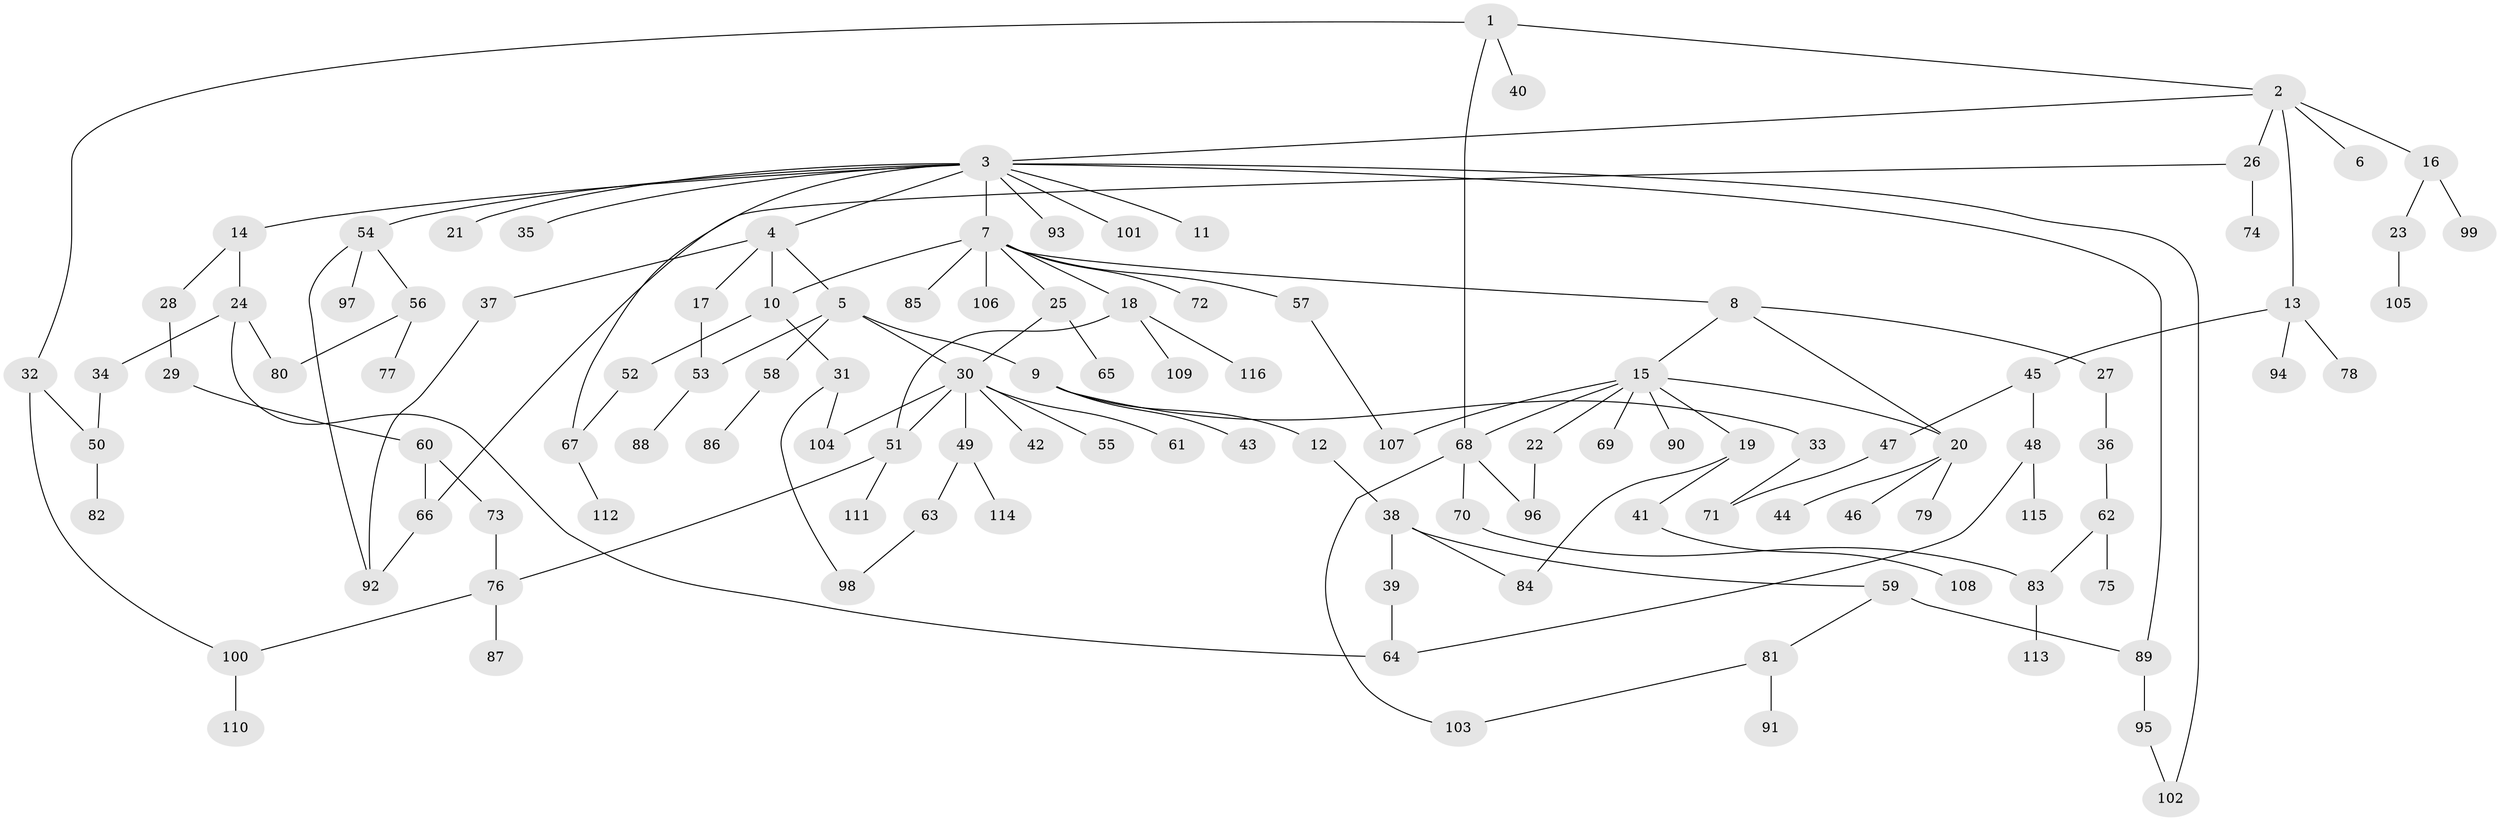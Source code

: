 // Generated by graph-tools (version 1.1) at 2025/34/03/09/25 02:34:12]
// undirected, 116 vertices, 141 edges
graph export_dot {
graph [start="1"]
  node [color=gray90,style=filled];
  1;
  2;
  3;
  4;
  5;
  6;
  7;
  8;
  9;
  10;
  11;
  12;
  13;
  14;
  15;
  16;
  17;
  18;
  19;
  20;
  21;
  22;
  23;
  24;
  25;
  26;
  27;
  28;
  29;
  30;
  31;
  32;
  33;
  34;
  35;
  36;
  37;
  38;
  39;
  40;
  41;
  42;
  43;
  44;
  45;
  46;
  47;
  48;
  49;
  50;
  51;
  52;
  53;
  54;
  55;
  56;
  57;
  58;
  59;
  60;
  61;
  62;
  63;
  64;
  65;
  66;
  67;
  68;
  69;
  70;
  71;
  72;
  73;
  74;
  75;
  76;
  77;
  78;
  79;
  80;
  81;
  82;
  83;
  84;
  85;
  86;
  87;
  88;
  89;
  90;
  91;
  92;
  93;
  94;
  95;
  96;
  97;
  98;
  99;
  100;
  101;
  102;
  103;
  104;
  105;
  106;
  107;
  108;
  109;
  110;
  111;
  112;
  113;
  114;
  115;
  116;
  1 -- 2;
  1 -- 32;
  1 -- 40;
  1 -- 68;
  2 -- 3;
  2 -- 6;
  2 -- 13;
  2 -- 16;
  2 -- 26;
  3 -- 4;
  3 -- 7;
  3 -- 11;
  3 -- 14;
  3 -- 21;
  3 -- 35;
  3 -- 54;
  3 -- 89;
  3 -- 93;
  3 -- 101;
  3 -- 102;
  3 -- 67;
  4 -- 5;
  4 -- 10;
  4 -- 17;
  4 -- 37;
  5 -- 9;
  5 -- 58;
  5 -- 30;
  5 -- 53;
  7 -- 8;
  7 -- 18;
  7 -- 25;
  7 -- 57;
  7 -- 72;
  7 -- 85;
  7 -- 106;
  7 -- 10;
  8 -- 15;
  8 -- 20;
  8 -- 27;
  9 -- 12;
  9 -- 33;
  9 -- 43;
  10 -- 31;
  10 -- 52;
  12 -- 38;
  13 -- 45;
  13 -- 78;
  13 -- 94;
  14 -- 24;
  14 -- 28;
  15 -- 19;
  15 -- 22;
  15 -- 69;
  15 -- 90;
  15 -- 107;
  15 -- 68;
  15 -- 20;
  16 -- 23;
  16 -- 99;
  17 -- 53;
  18 -- 51;
  18 -- 109;
  18 -- 116;
  19 -- 41;
  19 -- 84;
  20 -- 44;
  20 -- 46;
  20 -- 79;
  22 -- 96;
  23 -- 105;
  24 -- 34;
  24 -- 64;
  24 -- 80;
  25 -- 30;
  25 -- 65;
  26 -- 74;
  26 -- 66;
  27 -- 36;
  28 -- 29;
  29 -- 60;
  30 -- 42;
  30 -- 49;
  30 -- 55;
  30 -- 61;
  30 -- 51;
  30 -- 104;
  31 -- 98;
  31 -- 104;
  32 -- 50;
  32 -- 100;
  33 -- 71;
  34 -- 50;
  36 -- 62;
  37 -- 92;
  38 -- 39;
  38 -- 59;
  38 -- 84;
  39 -- 64;
  41 -- 108;
  45 -- 47;
  45 -- 48;
  47 -- 71;
  48 -- 115;
  48 -- 64;
  49 -- 63;
  49 -- 114;
  50 -- 82;
  51 -- 111;
  51 -- 76;
  52 -- 67;
  53 -- 88;
  54 -- 56;
  54 -- 92;
  54 -- 97;
  56 -- 77;
  56 -- 80;
  57 -- 107;
  58 -- 86;
  59 -- 81;
  59 -- 89;
  60 -- 66;
  60 -- 73;
  62 -- 75;
  62 -- 83;
  63 -- 98;
  66 -- 92;
  67 -- 112;
  68 -- 70;
  68 -- 96;
  68 -- 103;
  70 -- 83;
  73 -- 76;
  76 -- 87;
  76 -- 100;
  81 -- 91;
  81 -- 103;
  83 -- 113;
  89 -- 95;
  95 -- 102;
  100 -- 110;
}
